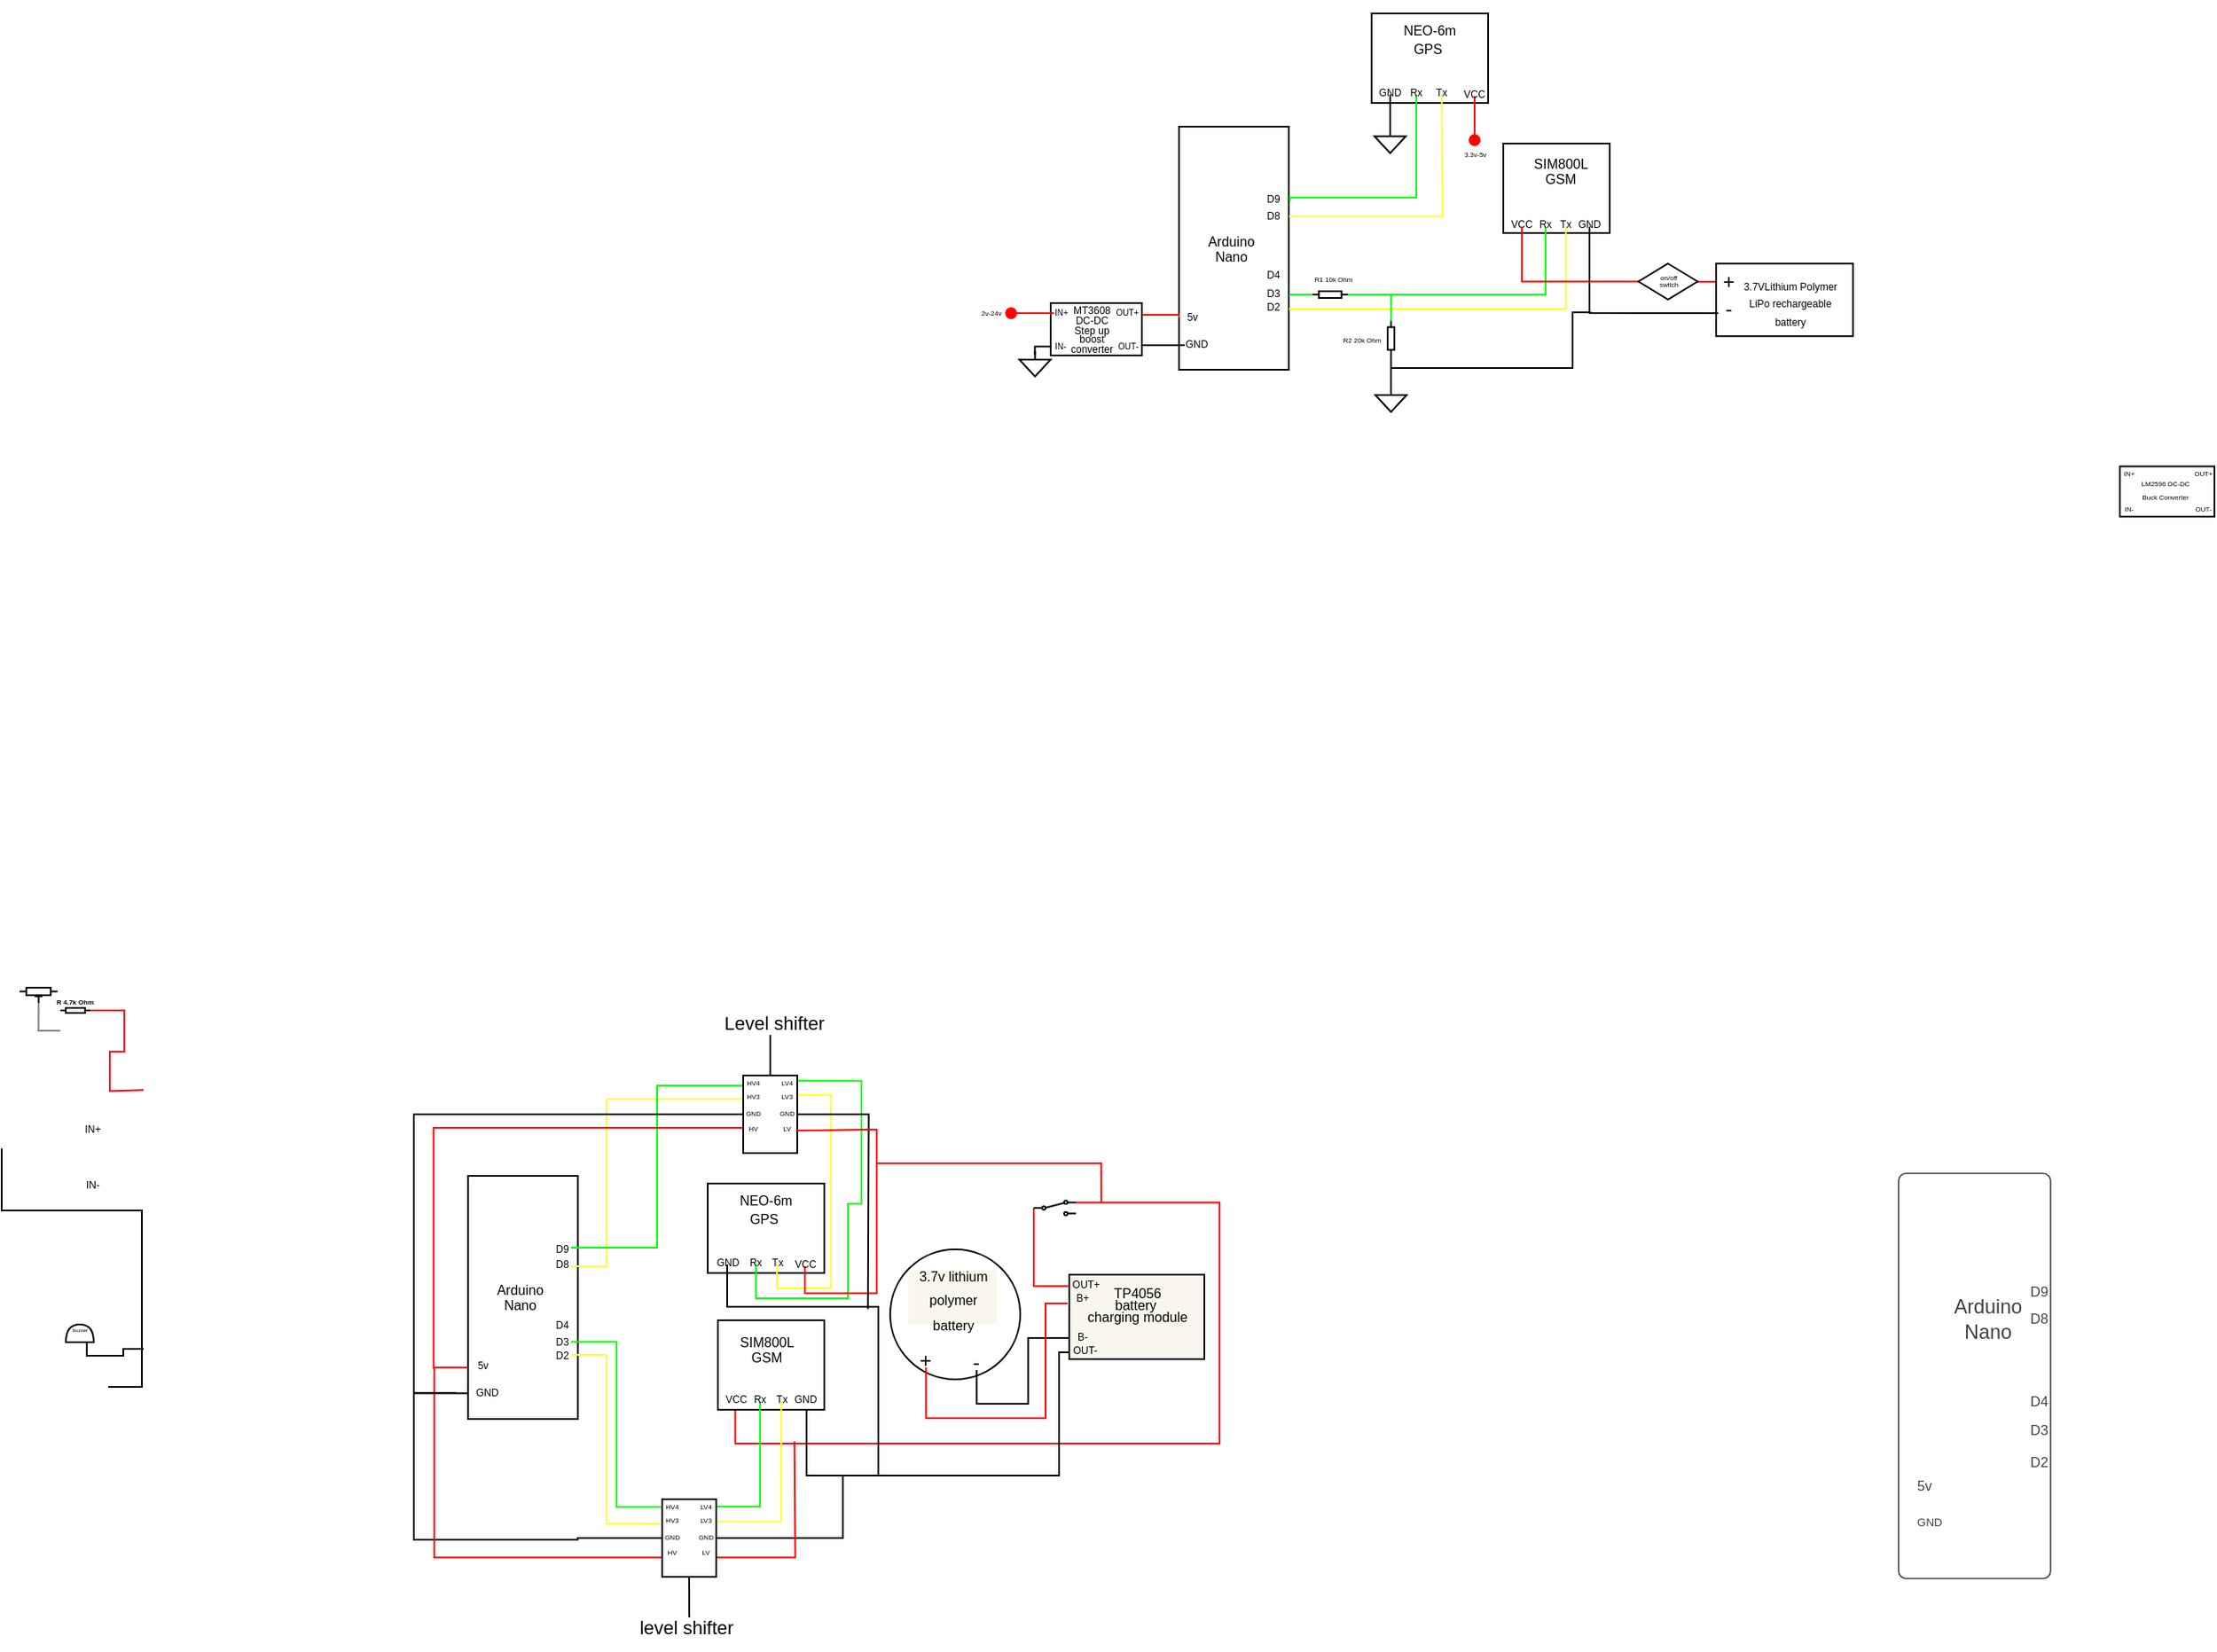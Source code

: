 <mxfile version="21.3.8" type="github" pages="2">
  <diagram name="Page-1" id="w3ou2ximmR7FDdTrQUAE">
    <mxGraphModel dx="707" dy="740" grid="0" gridSize="10" guides="1" tooltips="1" connect="1" arrows="1" fold="1" page="0" pageScale="1" pageWidth="850" pageHeight="1100" background="#ffffff" math="0" shadow="0">
      <root>
        <mxCell id="0" />
        <mxCell id="1" parent="0" />
        <mxCell id="W1JwzDyjh-5Lb7JO-28k-3" value="" style="ellipse;whiteSpace=wrap;html=1;aspect=fixed;fillColor=#ffffff;strokeColor=#000000;" parent="1" vertex="1">
          <mxGeometry x="573" y="355" width="77" height="77" as="geometry" />
        </mxCell>
        <mxCell id="W1JwzDyjh-5Lb7JO-28k-4" value="&lt;font color=&quot;#000000&quot; style=&quot;font-size: 8px;&quot;&gt;3.7v lithium polymer battery&lt;/font&gt;" style="text;html=1;strokeColor=none;fillColor=#f9f7ed;align=center;verticalAlign=middle;whiteSpace=wrap;rounded=0;" parent="1" vertex="1">
          <mxGeometry x="583.75" y="367.5" width="52.5" height="32" as="geometry" />
        </mxCell>
        <mxCell id="W1JwzDyjh-5Lb7JO-28k-10" value="" style="rounded=0;whiteSpace=wrap;html=1;rotation=90;strokeColor=#000000;gradientColor=none;fillColor=#FFFFFF;" parent="1" vertex="1">
          <mxGeometry x="283.63" y="351" width="144" height="65" as="geometry" />
        </mxCell>
        <mxCell id="W1JwzDyjh-5Lb7JO-28k-14" style="edgeStyle=orthogonalEdgeStyle;rounded=0;orthogonalLoop=1;jettySize=auto;html=1;exitX=0.5;exitY=1;exitDx=0;exitDy=0;" parent="1" edge="1">
          <mxGeometry relative="1" as="geometry">
            <mxPoint x="455" y="350" as="sourcePoint" />
            <mxPoint x="455" y="350" as="targetPoint" />
          </mxGeometry>
        </mxCell>
        <mxCell id="W1JwzDyjh-5Lb7JO-28k-15" value="&lt;span style=&quot;background-color: rgb(255, 255, 255);&quot;&gt;&lt;br&gt;&lt;/span&gt;" style="rounded=0;whiteSpace=wrap;html=1;fillColor=#f9f7ed;strokeColor=#000000;" parent="1" vertex="1">
          <mxGeometry x="679" y="370" width="80" height="50" as="geometry" />
        </mxCell>
        <mxCell id="W1JwzDyjh-5Lb7JO-28k-19" value="" style="html=1;overflow=block;blockSpacing=1;whiteSpace=wrap;fontSize=13;spacing=3.8;strokeColor=#3a414a;strokeOpacity=100;rounded=1;absoluteArcSize=1;arcSize=9;strokeWidth=0.8;lucidId=OqS5bqNVhKmD;" parent="1" vertex="1">
          <mxGeometry x="1170" y="310" width="90" height="240" as="geometry" />
        </mxCell>
        <mxCell id="W1JwzDyjh-5Lb7JO-28k-20" value="Arduino&#xa;Nano" style="html=1;overflow=block;blockSpacing=1;whiteSpace=wrap;fontSize=11.7;fontColor=#3a414a;spacing=3.8;strokeOpacity=0;fillOpacity=0;rounded=1;absoluteArcSize=1;arcSize=9;fillColor=#ffffff;strokeWidth=0.8;lucidId=nbZ5cKQdmuqg;" parent="1" vertex="1">
          <mxGeometry x="1193" y="373" width="60" height="46" as="geometry" />
        </mxCell>
        <mxCell id="W1JwzDyjh-5Lb7JO-28k-21" value="GND" style="html=1;overflow=block;blockSpacing=1;whiteSpace=wrap;fontSize=6.7;fontColor=#3a414a;align=left;spacing=3.8;verticalAlign=top;strokeColor=none;fillOpacity=0;fillColor=#ffffff;strokeWidth=0;lucidId=scZ56mlb3IZD;" parent="1" vertex="1">
          <mxGeometry x="1178" y="510" width="22" height="15" as="geometry" />
        </mxCell>
        <mxCell id="W1JwzDyjh-5Lb7JO-28k-22" value="5v" style="html=1;overflow=block;blockSpacing=1;whiteSpace=wrap;fontSize=8.3;fontColor=#3a414a;align=left;spacing=3.8;verticalAlign=top;strokeColor=none;fillOpacity=0;fillColor=#ffffff;strokeWidth=0;lucidId=CcZ5YFzEqV34;" parent="1" vertex="1">
          <mxGeometry x="1178" y="488" width="22" height="17" as="geometry" />
        </mxCell>
        <mxCell id="W1JwzDyjh-5Lb7JO-28k-23" value="D2" style="html=1;overflow=block;blockSpacing=1;whiteSpace=wrap;fontSize=8.3;fontColor=#3a414a;align=left;spacing=3.8;verticalAlign=top;strokeColor=none;fillOpacity=0;fillColor=#ffffff;strokeWidth=0;lucidId=dv25vBCfU8yK;" parent="1" vertex="1">
          <mxGeometry x="1245" y="474" width="22" height="17" as="geometry" />
        </mxCell>
        <mxCell id="W1JwzDyjh-5Lb7JO-28k-24" value="D3" style="html=1;overflow=block;blockSpacing=1;whiteSpace=wrap;fontSize=8.3;fontColor=#3a414a;align=left;spacing=3.8;verticalAlign=top;strokeColor=none;fillOpacity=0;fillColor=#ffffff;strokeWidth=0;lucidId=mv25soP66xno;" parent="1" vertex="1">
          <mxGeometry x="1245" y="455" width="22" height="17" as="geometry" />
        </mxCell>
        <mxCell id="W1JwzDyjh-5Lb7JO-28k-25" value="D4" style="html=1;overflow=block;blockSpacing=1;whiteSpace=wrap;fontSize=8.3;fontColor=#3a414a;align=left;spacing=3.8;verticalAlign=top;strokeColor=none;fillOpacity=0;fillColor=#ffffff;strokeWidth=0;lucidId=tv25OOamlNCk;" parent="1" vertex="1">
          <mxGeometry x="1245" y="438" width="22" height="17" as="geometry" />
        </mxCell>
        <mxCell id="W1JwzDyjh-5Lb7JO-28k-26" value="D8" style="html=1;overflow=block;blockSpacing=1;whiteSpace=wrap;fontSize=8.3;fontColor=#3a414a;align=left;spacing=3.8;verticalAlign=top;strokeColor=none;fillOpacity=0;fillColor=#ffffff;strokeWidth=0;lucidId=Xv25m2dBFKM0;" parent="1" vertex="1">
          <mxGeometry x="1245" y="389" width="22" height="17" as="geometry" />
        </mxCell>
        <mxCell id="W1JwzDyjh-5Lb7JO-28k-27" value="D9" style="html=1;overflow=block;blockSpacing=1;whiteSpace=wrap;fontSize=8.3;fontColor=#3a414a;align=left;spacing=3.8;verticalAlign=top;strokeColor=none;fillOpacity=0;fillColor=#ffffff;strokeWidth=0;lucidId=4v25DSY~jh0V;" parent="1" vertex="1">
          <mxGeometry x="1245" y="373" width="22" height="17" as="geometry" />
        </mxCell>
        <mxCell id="W1JwzDyjh-5Lb7JO-28k-35" value="&lt;p style=&quot;line-height: 40%;&quot;&gt;&lt;font style=&quot;font-size: 8px;&quot;&gt;TP4056&lt;br&gt;battery&amp;nbsp;&lt;br&gt;charging module&lt;/font&gt;&lt;/p&gt;" style="text;html=1;strokeColor=none;fillColor=none;align=center;verticalAlign=middle;whiteSpace=wrap;rounded=0;" parent="1" vertex="1">
          <mxGeometry x="685.5" y="378" width="67" height="19" as="geometry" />
        </mxCell>
        <mxCell id="W1JwzDyjh-5Lb7JO-28k-36" style="edgeStyle=orthogonalEdgeStyle;rounded=0;orthogonalLoop=1;jettySize=auto;html=1;exitX=0.5;exitY=1;exitDx=0;exitDy=0;" parent="1" source="W1JwzDyjh-5Lb7JO-28k-35" target="W1JwzDyjh-5Lb7JO-28k-35" edge="1">
          <mxGeometry relative="1" as="geometry" />
        </mxCell>
        <mxCell id="W1JwzDyjh-5Lb7JO-28k-37" value="&lt;font style=&quot;font-size: 6px;&quot;&gt;B+&lt;/font&gt;" style="text;html=1;strokeColor=none;fillColor=none;align=center;verticalAlign=middle;whiteSpace=wrap;rounded=0;" parent="1" vertex="1">
          <mxGeometry x="679" y="379" width="16" height="5" as="geometry" />
        </mxCell>
        <mxCell id="W1JwzDyjh-5Lb7JO-28k-38" value="&lt;font style=&quot;font-size: 6px;&quot;&gt;B-&lt;/font&gt;" style="text;html=1;strokeColor=none;fillColor=none;align=center;verticalAlign=middle;whiteSpace=wrap;rounded=0;" parent="1" vertex="1">
          <mxGeometry x="681" y="401.75" width="12" height="6" as="geometry" />
        </mxCell>
        <mxCell id="rRu1KaiK5S_scD4Gt0w_-94" style="edgeStyle=orthogonalEdgeStyle;rounded=0;orthogonalLoop=1;jettySize=auto;html=1;entryX=0.163;entryY=0.996;entryDx=0;entryDy=0;entryPerimeter=0;endArrow=none;endFill=0;strokeColor=#FF0000;exitX=1;exitY=0.12;exitDx=0;exitDy=0;" edge="1" parent="1" source="rRu1KaiK5S_scD4Gt0w_-187" target="W1JwzDyjh-5Lb7JO-28k-62">
          <mxGeometry relative="1" as="geometry">
            <mxPoint x="667" y="371" as="sourcePoint" />
            <Array as="points">
              <mxPoint x="768" y="327" />
              <mxPoint x="768" y="470" />
              <mxPoint x="481" y="470" />
            </Array>
          </mxGeometry>
        </mxCell>
        <mxCell id="W1JwzDyjh-5Lb7JO-28k-39" value="&lt;font style=&quot;font-size: 6px;&quot;&gt;OUT+&lt;/font&gt;" style="text;html=1;strokeColor=none;fillColor=none;align=center;verticalAlign=middle;whiteSpace=wrap;rounded=0;" parent="1" vertex="1">
          <mxGeometry x="681" y="368" width="16" height="11" as="geometry" />
        </mxCell>
        <mxCell id="rRu1KaiK5S_scD4Gt0w_-95" style="edgeStyle=orthogonalEdgeStyle;rounded=0;orthogonalLoop=1;jettySize=auto;html=1;exitX=0;exitY=1;exitDx=0;exitDy=0;entryX=0.833;entryY=0.982;entryDx=0;entryDy=0;entryPerimeter=0;endArrow=none;endFill=0;" edge="1" parent="1" source="W1JwzDyjh-5Lb7JO-28k-40" target="W1JwzDyjh-5Lb7JO-28k-62">
          <mxGeometry relative="1" as="geometry">
            <Array as="points">
              <mxPoint x="673" y="416" />
              <mxPoint x="673" y="489" />
              <mxPoint x="524" y="489" />
            </Array>
          </mxGeometry>
        </mxCell>
        <mxCell id="W1JwzDyjh-5Lb7JO-28k-40" value="&lt;font style=&quot;font-size: 6px;&quot;&gt;OUT-&lt;/font&gt;" style="text;html=1;strokeColor=none;fillColor=none;align=center;verticalAlign=middle;whiteSpace=wrap;rounded=0;" parent="1" vertex="1">
          <mxGeometry x="679" y="410" width="19" height="6" as="geometry" />
        </mxCell>
        <mxCell id="W1JwzDyjh-5Lb7JO-28k-43" value="&lt;font style=&quot;font-size: 6px;&quot;&gt;IN+&lt;/font&gt;" style="text;html=1;strokeColor=none;fillColor=none;align=center;verticalAlign=middle;whiteSpace=wrap;rounded=0;" parent="1" vertex="1">
          <mxGeometry x="71" y="267" width="60" height="30" as="geometry" />
        </mxCell>
        <mxCell id="W1JwzDyjh-5Lb7JO-28k-44" value="&lt;font style=&quot;font-size: 6px;&quot;&gt;IN-&lt;/font&gt;" style="text;html=1;strokeColor=none;fillColor=none;align=center;verticalAlign=middle;whiteSpace=wrap;rounded=0;" parent="1" vertex="1">
          <mxGeometry x="71" y="300" width="60" height="30" as="geometry" />
        </mxCell>
        <mxCell id="rRu1KaiK5S_scD4Gt0w_-93" style="edgeStyle=orthogonalEdgeStyle;rounded=0;orthogonalLoop=1;jettySize=auto;html=1;exitX=0.5;exitY=1;exitDx=0;exitDy=0;entryX=0;entryY=0.75;entryDx=0;entryDy=0;endArrow=none;endFill=0;" edge="1" parent="1" source="W1JwzDyjh-5Lb7JO-28k-46" target="W1JwzDyjh-5Lb7JO-28k-15">
          <mxGeometry relative="1" as="geometry" />
        </mxCell>
        <mxCell id="W1JwzDyjh-5Lb7JO-28k-46" value="-" style="text;html=1;strokeColor=none;fillColor=none;align=center;verticalAlign=middle;whiteSpace=wrap;rounded=0;" parent="1" vertex="1">
          <mxGeometry x="618" y="417.5" width="12.37" height="9" as="geometry" />
        </mxCell>
        <mxCell id="rRu1KaiK5S_scD4Gt0w_-92" style="edgeStyle=orthogonalEdgeStyle;rounded=0;orthogonalLoop=1;jettySize=auto;html=1;exitX=0.5;exitY=1;exitDx=0;exitDy=0;endArrow=none;endFill=0;strokeColor=#FF0000;" edge="1" parent="1" source="W1JwzDyjh-5Lb7JO-28k-49">
          <mxGeometry relative="1" as="geometry">
            <mxPoint x="678" y="387" as="targetPoint" />
            <Array as="points">
              <mxPoint x="594" y="455" />
              <mxPoint x="665" y="455" />
              <mxPoint x="665" y="387" />
            </Array>
          </mxGeometry>
        </mxCell>
        <mxCell id="W1JwzDyjh-5Lb7JO-28k-49" value="+" style="text;html=1;strokeColor=none;fillColor=none;align=center;verticalAlign=middle;whiteSpace=wrap;rounded=0;" parent="1" vertex="1">
          <mxGeometry x="588" y="416" width="12.37" height="9" as="geometry" />
        </mxCell>
        <mxCell id="oKN5VsouLlYCjmqSgxn1-16" style="edgeStyle=orthogonalEdgeStyle;rounded=0;orthogonalLoop=1;jettySize=auto;html=1;exitX=0;exitY=0.5;exitDx=0;exitDy=0;entryX=1;entryY=0.5;entryDx=0;entryDy=0;entryPerimeter=0;strokeColor=#FF0000;endArrow=none;endFill=0;" parent="1" target="oKN5VsouLlYCjmqSgxn1-9" edge="1">
          <mxGeometry relative="1" as="geometry">
            <mxPoint x="131.0" y="260.66" as="sourcePoint" />
          </mxGeometry>
        </mxCell>
        <mxCell id="W1JwzDyjh-5Lb7JO-28k-62" value="" style="rounded=0;whiteSpace=wrap;html=1;" parent="1" vertex="1">
          <mxGeometry x="471" y="397" width="63" height="53" as="geometry" />
        </mxCell>
        <mxCell id="W1JwzDyjh-5Lb7JO-28k-63" value="&lt;p style=&quot;line-height: 60%;&quot;&gt;&lt;font style=&quot;font-size: 8px;&quot;&gt;SIM800L GSM&lt;/font&gt;&lt;/p&gt;" style="text;html=1;strokeColor=none;fillColor=none;align=center;verticalAlign=middle;whiteSpace=wrap;rounded=0;" parent="1" vertex="1">
          <mxGeometry x="483.5" y="406" width="32" height="16" as="geometry" />
        </mxCell>
        <mxCell id="W1JwzDyjh-5Lb7JO-28k-65" value="&lt;font style=&quot;font-size: 6px;&quot;&gt;VCC&lt;/font&gt;" style="text;html=1;strokeColor=none;fillColor=none;align=center;verticalAlign=middle;whiteSpace=wrap;rounded=0;" parent="1" vertex="1">
          <mxGeometry x="475" y="438" width="14" height="7" as="geometry" />
        </mxCell>
        <mxCell id="rRu1KaiK5S_scD4Gt0w_-88" style="edgeStyle=orthogonalEdgeStyle;rounded=0;orthogonalLoop=1;jettySize=auto;html=1;exitX=0.5;exitY=1;exitDx=0;exitDy=0;entryX=1.004;entryY=0.095;entryDx=0;entryDy=0;entryPerimeter=0;strokeColor=#00FF00;endArrow=none;endFill=0;" edge="1" parent="1" source="W1JwzDyjh-5Lb7JO-28k-66" target="rRu1KaiK5S_scD4Gt0w_-11">
          <mxGeometry relative="1" as="geometry" />
        </mxCell>
        <mxCell id="W1JwzDyjh-5Lb7JO-28k-66" value="&lt;font style=&quot;font-size: 6px;&quot;&gt;Rx&lt;/font&gt;" style="text;html=1;strokeColor=none;fillColor=none;align=center;verticalAlign=middle;whiteSpace=wrap;rounded=0;" parent="1" vertex="1">
          <mxGeometry x="489" y="438" width="14" height="7" as="geometry" />
        </mxCell>
        <mxCell id="rRu1KaiK5S_scD4Gt0w_-89" style="edgeStyle=orthogonalEdgeStyle;rounded=0;orthogonalLoop=1;jettySize=auto;html=1;exitX=0.5;exitY=1;exitDx=0;exitDy=0;entryX=0.996;entryY=0.286;entryDx=0;entryDy=0;entryPerimeter=0;strokeColor=#FFFF33;endArrow=none;endFill=0;" edge="1" parent="1" source="W1JwzDyjh-5Lb7JO-28k-67" target="rRu1KaiK5S_scD4Gt0w_-11">
          <mxGeometry relative="1" as="geometry" />
        </mxCell>
        <mxCell id="W1JwzDyjh-5Lb7JO-28k-67" value="&lt;font style=&quot;font-size: 6px;&quot;&gt;Tx&lt;/font&gt;" style="text;html=1;strokeColor=none;fillColor=none;align=center;verticalAlign=middle;whiteSpace=wrap;rounded=0;" parent="1" vertex="1">
          <mxGeometry x="501.5" y="438" width="14" height="7" as="geometry" />
        </mxCell>
        <mxCell id="W1JwzDyjh-5Lb7JO-28k-68" value="&lt;font style=&quot;font-size: 6px;&quot;&gt;GND&lt;/font&gt;" style="text;html=1;strokeColor=none;fillColor=none;align=center;verticalAlign=middle;whiteSpace=wrap;rounded=0;" parent="1" vertex="1">
          <mxGeometry x="515.5" y="438" width="14" height="7" as="geometry" />
        </mxCell>
        <mxCell id="W1JwzDyjh-5Lb7JO-28k-80" value="&lt;p style=&quot;line-height: 60%;&quot;&gt;&lt;font style=&quot;font-size: 8px;&quot;&gt;Arduino Nano&lt;/font&gt;&lt;/p&gt;" style="text;html=1;strokeColor=none;fillColor=none;align=center;verticalAlign=middle;whiteSpace=wrap;rounded=0;" parent="1" vertex="1">
          <mxGeometry x="341" y="372.25" width="25.5" height="22" as="geometry" />
        </mxCell>
        <mxCell id="W1JwzDyjh-5Lb7JO-28k-81" value="&lt;font style=&quot;font-size: 6px;&quot;&gt;5v&lt;/font&gt;" style="text;html=1;strokeColor=none;fillColor=none;align=center;verticalAlign=middle;whiteSpace=wrap;rounded=0;" parent="1" vertex="1">
          <mxGeometry x="326.5" y="419" width="10" height="6" as="geometry" />
        </mxCell>
        <mxCell id="W1JwzDyjh-5Lb7JO-28k-82" value="&lt;font style=&quot;font-size: 6px;&quot;&gt;GND&lt;/font&gt;" style="text;html=1;strokeColor=none;fillColor=none;align=center;verticalAlign=middle;whiteSpace=wrap;rounded=0;" parent="1" vertex="1">
          <mxGeometry x="326.5" y="435" width="14.5" height="6" as="geometry" />
        </mxCell>
        <mxCell id="rRu1KaiK5S_scD4Gt0w_-91" style="edgeStyle=orthogonalEdgeStyle;rounded=0;orthogonalLoop=1;jettySize=auto;html=1;exitX=1;exitY=0.75;exitDx=0;exitDy=0;entryX=-0.046;entryY=0.314;entryDx=0;entryDy=0;entryPerimeter=0;endArrow=none;endFill=0;strokeColor=#FFFF33;" edge="1" parent="1" source="W1JwzDyjh-5Lb7JO-28k-85" target="rRu1KaiK5S_scD4Gt0w_-11">
          <mxGeometry relative="1" as="geometry">
            <Array as="points">
              <mxPoint x="405" y="418" />
              <mxPoint x="405" y="517" />
            </Array>
          </mxGeometry>
        </mxCell>
        <mxCell id="W1JwzDyjh-5Lb7JO-28k-85" value="&lt;font style=&quot;font-size: 6px;&quot;&gt;D2&lt;/font&gt;" style="text;html=1;strokeColor=none;fillColor=none;align=center;verticalAlign=middle;whiteSpace=wrap;rounded=0;" parent="1" vertex="1">
          <mxGeometry x="374" y="413" width="10" height="6" as="geometry" />
        </mxCell>
        <mxCell id="rRu1KaiK5S_scD4Gt0w_-90" style="edgeStyle=orthogonalEdgeStyle;rounded=0;orthogonalLoop=1;jettySize=auto;html=1;exitX=1;exitY=0.75;exitDx=0;exitDy=0;entryX=-0.021;entryY=0.101;entryDx=0;entryDy=0;entryPerimeter=0;endArrow=none;endFill=0;strokeColor=#00FF00;" edge="1" parent="1" source="W1JwzDyjh-5Lb7JO-28k-86" target="rRu1KaiK5S_scD4Gt0w_-11">
          <mxGeometry relative="1" as="geometry" />
        </mxCell>
        <mxCell id="W1JwzDyjh-5Lb7JO-28k-86" value="&lt;font style=&quot;font-size: 6px;&quot;&gt;D3&lt;/font&gt;" style="text;html=1;strokeColor=none;fillColor=none;align=center;verticalAlign=middle;whiteSpace=wrap;rounded=0;" parent="1" vertex="1">
          <mxGeometry x="374" y="405.25" width="10" height="6" as="geometry" />
        </mxCell>
        <mxCell id="W1JwzDyjh-5Lb7JO-28k-87" value="&lt;font style=&quot;font-size: 6px;&quot;&gt;D4&lt;/font&gt;" style="text;html=1;strokeColor=none;fillColor=none;align=center;verticalAlign=middle;whiteSpace=wrap;rounded=0;" parent="1" vertex="1">
          <mxGeometry x="374" y="394.5" width="10" height="6" as="geometry" />
        </mxCell>
        <mxCell id="rRu1KaiK5S_scD4Gt0w_-135" style="edgeStyle=orthogonalEdgeStyle;rounded=0;orthogonalLoop=1;jettySize=auto;html=1;exitX=1;exitY=1;exitDx=0;exitDy=0;entryX=-0.003;entryY=0.296;entryDx=0;entryDy=0;endArrow=none;endFill=0;entryPerimeter=0;strokeColor=#FFFF33;" edge="1" parent="1" source="W1JwzDyjh-5Lb7JO-28k-88" target="rRu1KaiK5S_scD4Gt0w_-123">
          <mxGeometry relative="1" as="geometry">
            <mxPoint x="418" y="362" as="targetPoint" />
            <Array as="points">
              <mxPoint x="405" y="365" />
              <mxPoint x="405" y="266" />
              <mxPoint x="486" y="266" />
            </Array>
          </mxGeometry>
        </mxCell>
        <mxCell id="W1JwzDyjh-5Lb7JO-28k-88" value="&lt;font style=&quot;font-size: 6px;&quot;&gt;D8&lt;/font&gt;" style="text;html=1;strokeColor=none;fillColor=none;align=center;verticalAlign=middle;whiteSpace=wrap;rounded=0;" parent="1" vertex="1">
          <mxGeometry x="374" y="359" width="10" height="6" as="geometry" />
        </mxCell>
        <mxCell id="rRu1KaiK5S_scD4Gt0w_-134" style="edgeStyle=orthogonalEdgeStyle;rounded=0;orthogonalLoop=1;jettySize=auto;html=1;exitX=1;exitY=0.75;exitDx=0;exitDy=0;entryX=0.004;entryY=0.119;entryDx=0;entryDy=0;entryPerimeter=0;endArrow=none;endFill=0;strokeColor=#00FF00;" edge="1" parent="1" source="W1JwzDyjh-5Lb7JO-28k-89" target="rRu1KaiK5S_scD4Gt0w_-123">
          <mxGeometry relative="1" as="geometry">
            <Array as="points">
              <mxPoint x="435" y="354" />
              <mxPoint x="435" y="258" />
              <mxPoint x="486" y="258" />
            </Array>
          </mxGeometry>
        </mxCell>
        <mxCell id="W1JwzDyjh-5Lb7JO-28k-89" value="&lt;font style=&quot;font-size: 6px;&quot;&gt;D9&lt;/font&gt;" style="text;html=1;strokeColor=none;fillColor=none;align=center;verticalAlign=middle;whiteSpace=wrap;rounded=0;" parent="1" vertex="1">
          <mxGeometry x="374" y="349.5" width="10" height="6" as="geometry" />
        </mxCell>
        <mxCell id="W1JwzDyjh-5Lb7JO-28k-104" value="" style="rounded=0;whiteSpace=wrap;html=1;" parent="1" vertex="1">
          <mxGeometry x="465" y="316" width="69" height="53" as="geometry" />
        </mxCell>
        <mxCell id="W1JwzDyjh-5Lb7JO-28k-105" value="&lt;p style=&quot;line-height: 70%;&quot;&gt;&lt;font style=&quot;font-size: 8px;&quot;&gt;NEO-6m GPS&amp;nbsp;&lt;/font&gt;&lt;/p&gt;" style="text;html=1;strokeColor=none;fillColor=none;align=center;verticalAlign=middle;whiteSpace=wrap;rounded=0;" parent="1" vertex="1">
          <mxGeometry x="480" y="322" width="39" height="17" as="geometry" />
        </mxCell>
        <mxCell id="rRu1KaiK5S_scD4Gt0w_-132" style="edgeStyle=orthogonalEdgeStyle;rounded=0;orthogonalLoop=1;jettySize=auto;html=1;exitX=0.5;exitY=1;exitDx=0;exitDy=0;entryX=0.964;entryY=0.069;entryDx=0;entryDy=0;entryPerimeter=0;endArrow=none;endFill=0;strokeColor=#00FF00;" edge="1" parent="1" source="W1JwzDyjh-5Lb7JO-28k-109" target="rRu1KaiK5S_scD4Gt0w_-123">
          <mxGeometry relative="1" as="geometry">
            <mxPoint x="521" y="261" as="targetPoint" />
            <Array as="points">
              <mxPoint x="494" y="384" />
              <mxPoint x="548" y="384" />
              <mxPoint x="548" y="328" />
              <mxPoint x="556" y="328" />
              <mxPoint x="556" y="255" />
            </Array>
          </mxGeometry>
        </mxCell>
        <mxCell id="W1JwzDyjh-5Lb7JO-28k-109" value="&lt;font style=&quot;font-size: 6px;&quot;&gt;Rx&lt;/font&gt;" style="text;html=1;strokeColor=none;fillColor=none;align=center;verticalAlign=middle;whiteSpace=wrap;rounded=0;" parent="1" vertex="1">
          <mxGeometry x="489" y="358" width="9" height="6" as="geometry" />
        </mxCell>
        <mxCell id="rRu1KaiK5S_scD4Gt0w_-133" style="edgeStyle=orthogonalEdgeStyle;rounded=0;orthogonalLoop=1;jettySize=auto;html=1;exitX=0.5;exitY=1;exitDx=0;exitDy=0;entryX=1;entryY=0.25;entryDx=0;entryDy=0;endArrow=none;endFill=0;strokeColor=#FFFF33;" edge="1" parent="1" source="W1JwzDyjh-5Lb7JO-28k-111" target="rRu1KaiK5S_scD4Gt0w_-123">
          <mxGeometry relative="1" as="geometry">
            <Array as="points">
              <mxPoint x="506" y="378" />
              <mxPoint x="538" y="378" />
              <mxPoint x="538" y="264" />
            </Array>
          </mxGeometry>
        </mxCell>
        <mxCell id="W1JwzDyjh-5Lb7JO-28k-111" value="&lt;font style=&quot;font-size: 6px;&quot;&gt;Tx&lt;/font&gt;" style="text;html=1;strokeColor=none;fillColor=none;align=center;verticalAlign=middle;whiteSpace=wrap;rounded=0;" parent="1" vertex="1">
          <mxGeometry x="501.5" y="358" width="9" height="6" as="geometry" />
        </mxCell>
        <mxCell id="rRu1KaiK5S_scD4Gt0w_-199" style="edgeStyle=orthogonalEdgeStyle;rounded=0;orthogonalLoop=1;jettySize=auto;html=1;exitX=0.5;exitY=1;exitDx=0;exitDy=0;endArrow=none;endFill=0;" edge="1" parent="1" source="W1JwzDyjh-5Lb7JO-28k-114">
          <mxGeometry relative="1" as="geometry">
            <mxPoint x="560" y="489" as="targetPoint" />
            <Array as="points">
              <mxPoint x="477" y="389" />
              <mxPoint x="566" y="389" />
              <mxPoint x="566" y="489" />
            </Array>
          </mxGeometry>
        </mxCell>
        <mxCell id="W1JwzDyjh-5Lb7JO-28k-114" value="&lt;font style=&quot;font-size: 6px;&quot;&gt;GND&lt;/font&gt;" style="text;html=1;strokeColor=none;fillColor=none;align=center;verticalAlign=middle;whiteSpace=wrap;rounded=0;" parent="1" vertex="1">
          <mxGeometry x="469.5" y="357" width="14" height="7" as="geometry" />
        </mxCell>
        <mxCell id="rRu1KaiK5S_scD4Gt0w_-201" style="edgeStyle=orthogonalEdgeStyle;rounded=0;orthogonalLoop=1;jettySize=auto;html=1;exitX=0.5;exitY=1;exitDx=0;exitDy=0;endArrow=none;endFill=0;strokeColor=#FF0000;" edge="1" parent="1" source="W1JwzDyjh-5Lb7JO-28k-115">
          <mxGeometry relative="1" as="geometry">
            <mxPoint x="697.938" y="326.864" as="targetPoint" />
            <Array as="points">
              <mxPoint x="523" y="381" />
              <mxPoint x="565" y="381" />
              <mxPoint x="565" y="304" />
              <mxPoint x="698" y="304" />
            </Array>
          </mxGeometry>
        </mxCell>
        <mxCell id="W1JwzDyjh-5Lb7JO-28k-115" value="&lt;font style=&quot;font-size: 6px;&quot;&gt;VCC&lt;/font&gt;" style="text;html=1;strokeColor=none;fillColor=none;align=center;verticalAlign=middle;whiteSpace=wrap;rounded=0;" parent="1" vertex="1">
          <mxGeometry x="515.5" y="358" width="14" height="7" as="geometry" />
        </mxCell>
        <mxCell id="W1JwzDyjh-5Lb7JO-28k-126" value="" style="shape=or;whiteSpace=wrap;html=1;rotation=-90;" parent="1" vertex="1">
          <mxGeometry x="88" y="396.5" width="10.5" height="16.5" as="geometry" />
        </mxCell>
        <mxCell id="RSaB5xHmMBpHj-FJSOeQ-9" style="edgeStyle=orthogonalEdgeStyle;rounded=0;orthogonalLoop=1;jettySize=auto;html=1;exitX=0;exitY=0.75;exitDx=0;exitDy=0;exitPerimeter=0;endArrow=none;endFill=0;" parent="1" source="W1JwzDyjh-5Lb7JO-28k-126" edge="1">
          <mxGeometry relative="1" as="geometry">
            <mxPoint x="129.993" y="414.088" as="targetPoint" />
            <Array as="points">
              <mxPoint x="97" y="418" />
              <mxPoint x="119" y="418" />
              <mxPoint x="119" y="414" />
              <mxPoint x="131" y="414" />
            </Array>
          </mxGeometry>
        </mxCell>
        <mxCell id="W1JwzDyjh-5Lb7JO-28k-166" value="&lt;font style=&quot;font-size: 3px;&quot;&gt;buzzer&lt;/font&gt;" style="text;html=1;strokeColor=none;fillColor=none;align=center;verticalAlign=middle;whiteSpace=wrap;rounded=0;" parent="1" vertex="1">
          <mxGeometry x="81.75" y="394.25" width="23" height="11" as="geometry" />
        </mxCell>
        <mxCell id="oKN5VsouLlYCjmqSgxn1-15" style="edgeStyle=orthogonalEdgeStyle;rounded=0;orthogonalLoop=1;jettySize=auto;html=1;exitX=0.5;exitY=1;exitDx=0;exitDy=0;exitPerimeter=0;endArrow=none;endFill=0;strokeColor=#808080;" parent="1" source="oKN5VsouLlYCjmqSgxn1-4" edge="1">
          <mxGeometry relative="1" as="geometry">
            <mxPoint x="81.707" y="225.529" as="targetPoint" />
            <Array as="points">
              <mxPoint x="69" y="226" />
            </Array>
          </mxGeometry>
        </mxCell>
        <mxCell id="oKN5VsouLlYCjmqSgxn1-4" value="" style="pointerEvents=1;verticalLabelPosition=bottom;shadow=0;dashed=0;align=center;html=1;verticalAlign=top;shape=mxgraph.electrical.resistors.trimmer_pot_1;" parent="1" vertex="1">
          <mxGeometry x="57.59" y="200" width="22.5" height="9" as="geometry" />
        </mxCell>
        <mxCell id="RSaB5xHmMBpHj-FJSOeQ-5" style="edgeStyle=orthogonalEdgeStyle;rounded=0;orthogonalLoop=1;jettySize=auto;html=1;exitX=1;exitY=0.5;exitDx=0;exitDy=0;exitPerimeter=0;endArrow=none;endFill=0;" parent="1" edge="1">
          <mxGeometry relative="1" as="geometry">
            <mxPoint x="47" y="295.2" as="targetPoint" />
            <mxPoint x="110.09" y="436.5" as="sourcePoint" />
            <Array as="points">
              <mxPoint x="130" y="437" />
              <mxPoint x="130" y="332" />
              <mxPoint x="47" y="332" />
            </Array>
          </mxGeometry>
        </mxCell>
        <mxCell id="oKN5VsouLlYCjmqSgxn1-9" value="" style="pointerEvents=1;verticalLabelPosition=bottom;shadow=0;dashed=0;align=center;html=1;verticalAlign=top;shape=mxgraph.electrical.resistors.resistor_1;" parent="1" vertex="1">
          <mxGeometry x="81.75" y="212" width="17.81" height="3" as="geometry" />
        </mxCell>
        <mxCell id="RSaB5xHmMBpHj-FJSOeQ-11" value="&lt;font style=&quot;font-size: 4px;&quot;&gt;R 4.7k Ohm&lt;/font&gt;" style="text;strokeColor=none;fillColor=none;html=1;fontSize=24;fontStyle=1;verticalAlign=middle;align=center;" parent="1" vertex="1">
          <mxGeometry x="81.22" y="198" width="18.34" height="8" as="geometry" />
        </mxCell>
        <mxCell id="rRu1KaiK5S_scD4Gt0w_-188" style="edgeStyle=orthogonalEdgeStyle;rounded=0;orthogonalLoop=1;jettySize=auto;html=1;exitX=1;exitY=0.5;exitDx=0;exitDy=0;endArrow=none;endFill=0;" edge="1" parent="1" source="rRu1KaiK5S_scD4Gt0w_-11">
          <mxGeometry relative="1" as="geometry">
            <mxPoint x="558" y="489" as="targetPoint" />
            <Array as="points">
              <mxPoint x="545" y="526" />
              <mxPoint x="545" y="489" />
            </Array>
          </mxGeometry>
        </mxCell>
        <mxCell id="rRu1KaiK5S_scD4Gt0w_-189" style="edgeStyle=orthogonalEdgeStyle;rounded=0;orthogonalLoop=1;jettySize=auto;html=1;exitX=0;exitY=0.5;exitDx=0;exitDy=0;endArrow=none;endFill=0;entryX=0.894;entryY=1.002;entryDx=0;entryDy=0;entryPerimeter=0;" edge="1" parent="1" source="rRu1KaiK5S_scD4Gt0w_-11" target="W1JwzDyjh-5Lb7JO-28k-10">
          <mxGeometry relative="1" as="geometry">
            <mxPoint x="314.753" y="440.17" as="targetPoint" />
            <Array as="points">
              <mxPoint x="388" y="526" />
              <mxPoint x="291" y="527" />
              <mxPoint x="291" y="440" />
            </Array>
          </mxGeometry>
        </mxCell>
        <mxCell id="rRu1KaiK5S_scD4Gt0w_-204" style="edgeStyle=orthogonalEdgeStyle;rounded=0;orthogonalLoop=1;jettySize=auto;html=1;exitX=1;exitY=0.75;exitDx=0;exitDy=0;endArrow=none;endFill=0;strokeColor=#FF0000;" edge="1" parent="1" source="rRu1KaiK5S_scD4Gt0w_-11">
          <mxGeometry relative="1" as="geometry">
            <mxPoint x="516.298" y="468.769" as="targetPoint" />
          </mxGeometry>
        </mxCell>
        <mxCell id="rRu1KaiK5S_scD4Gt0w_-205" style="edgeStyle=orthogonalEdgeStyle;rounded=0;orthogonalLoop=1;jettySize=auto;html=1;exitX=0;exitY=0.75;exitDx=0;exitDy=0;entryX=0.788;entryY=1.002;entryDx=0;entryDy=0;entryPerimeter=0;strokeColor=#FF0000;endArrow=none;endFill=0;" edge="1" parent="1" source="rRu1KaiK5S_scD4Gt0w_-11" target="W1JwzDyjh-5Lb7JO-28k-10">
          <mxGeometry relative="1" as="geometry">
            <mxPoint x="230.742" y="447.155" as="targetPoint" />
          </mxGeometry>
        </mxCell>
        <mxCell id="rRu1KaiK5S_scD4Gt0w_-210" style="edgeStyle=orthogonalEdgeStyle;rounded=0;orthogonalLoop=1;jettySize=auto;html=1;exitX=0.5;exitY=1;exitDx=0;exitDy=0;" edge="1" parent="1" source="rRu1KaiK5S_scD4Gt0w_-11">
          <mxGeometry relative="1" as="geometry">
            <mxPoint x="454.083" y="583.931" as="targetPoint" />
          </mxGeometry>
        </mxCell>
        <mxCell id="rRu1KaiK5S_scD4Gt0w_-211" value="level shifter" style="edgeLabel;html=1;align=center;verticalAlign=middle;resizable=0;points=[];" vertex="1" connectable="0" parent="rRu1KaiK5S_scD4Gt0w_-210">
          <mxGeometry x="0.721" y="-2" relative="1" as="geometry">
            <mxPoint as="offset" />
          </mxGeometry>
        </mxCell>
        <mxCell id="rRu1KaiK5S_scD4Gt0w_-11" value="" style="rounded=0;whiteSpace=wrap;html=1;" vertex="1" parent="1">
          <mxGeometry x="438" y="503" width="32" height="46" as="geometry" />
        </mxCell>
        <mxCell id="rRu1KaiK5S_scD4Gt0w_-12" value="&lt;font style=&quot;font-size: 4px;&quot;&gt;GND&lt;/font&gt;" style="text;html=1;strokeColor=none;fillColor=none;align=center;verticalAlign=middle;whiteSpace=wrap;rounded=0;" vertex="1" parent="1">
          <mxGeometry x="464" y="523" as="geometry" />
        </mxCell>
        <mxCell id="rRu1KaiK5S_scD4Gt0w_-13" value="&lt;font style=&quot;font-size: 4px;&quot;&gt;LV3&lt;/font&gt;" style="text;html=1;strokeColor=none;fillColor=none;align=center;verticalAlign=middle;whiteSpace=wrap;rounded=0;" vertex="1" parent="1">
          <mxGeometry x="464" y="513" as="geometry" />
        </mxCell>
        <mxCell id="rRu1KaiK5S_scD4Gt0w_-14" value="&lt;font style=&quot;font-size: 4px;&quot;&gt;LV4&lt;/font&gt;" style="text;html=1;strokeColor=none;fillColor=none;align=center;verticalAlign=middle;whiteSpace=wrap;rounded=0;" vertex="1" parent="1">
          <mxGeometry x="464" y="505" as="geometry" />
        </mxCell>
        <mxCell id="rRu1KaiK5S_scD4Gt0w_-15" value="&lt;font style=&quot;font-size: 4px;&quot;&gt;LV&lt;/font&gt;" style="text;html=1;strokeColor=none;fillColor=none;align=center;verticalAlign=middle;whiteSpace=wrap;rounded=0;" vertex="1" parent="1">
          <mxGeometry x="464" y="532" as="geometry" />
        </mxCell>
        <mxCell id="rRu1KaiK5S_scD4Gt0w_-83" value="&lt;font style=&quot;font-size: 4px;&quot;&gt;HV4&lt;/font&gt;" style="text;html=1;strokeColor=none;fillColor=none;align=center;verticalAlign=middle;whiteSpace=wrap;rounded=0;" vertex="1" parent="1">
          <mxGeometry x="444" y="505" as="geometry" />
        </mxCell>
        <mxCell id="rRu1KaiK5S_scD4Gt0w_-84" value="&lt;font style=&quot;font-size: 4px;&quot;&gt;HV3&lt;/font&gt;" style="text;html=1;strokeColor=none;fillColor=none;align=center;verticalAlign=middle;whiteSpace=wrap;rounded=0;" vertex="1" parent="1">
          <mxGeometry x="444" y="513" as="geometry" />
        </mxCell>
        <mxCell id="rRu1KaiK5S_scD4Gt0w_-85" value="&lt;font style=&quot;font-size: 4px;&quot;&gt;GND&lt;/font&gt;" style="text;html=1;strokeColor=none;fillColor=none;align=center;verticalAlign=middle;whiteSpace=wrap;rounded=0;" vertex="1" parent="1">
          <mxGeometry x="444" y="523" as="geometry" />
        </mxCell>
        <mxCell id="rRu1KaiK5S_scD4Gt0w_-86" value="&lt;font style=&quot;font-size: 4px;&quot;&gt;HV&lt;/font&gt;" style="text;html=1;strokeColor=none;fillColor=none;align=center;verticalAlign=middle;whiteSpace=wrap;rounded=0;" vertex="1" parent="1">
          <mxGeometry x="444" y="532" as="geometry" />
        </mxCell>
        <mxCell id="rRu1KaiK5S_scD4Gt0w_-200" style="edgeStyle=orthogonalEdgeStyle;rounded=0;orthogonalLoop=1;jettySize=auto;html=1;exitX=1;exitY=0.5;exitDx=0;exitDy=0;endArrow=none;endFill=0;" edge="1" parent="1" source="rRu1KaiK5S_scD4Gt0w_-123">
          <mxGeometry relative="1" as="geometry">
            <mxPoint x="559.843" y="390.356" as="targetPoint" />
          </mxGeometry>
        </mxCell>
        <mxCell id="rRu1KaiK5S_scD4Gt0w_-208" style="edgeStyle=orthogonalEdgeStyle;rounded=0;orthogonalLoop=1;jettySize=auto;html=1;exitX=0;exitY=0.5;exitDx=0;exitDy=0;endArrow=none;endFill=0;" edge="1" parent="1" source="rRu1KaiK5S_scD4Gt0w_-123">
          <mxGeometry relative="1" as="geometry">
            <mxPoint x="316" y="440" as="targetPoint" />
            <Array as="points">
              <mxPoint x="291" y="275" />
              <mxPoint x="291" y="440" />
            </Array>
          </mxGeometry>
        </mxCell>
        <mxCell id="rRu1KaiK5S_scD4Gt0w_-212" style="edgeStyle=orthogonalEdgeStyle;rounded=0;orthogonalLoop=1;jettySize=auto;html=1;exitX=0.5;exitY=0;exitDx=0;exitDy=0;" edge="1" parent="1" source="rRu1KaiK5S_scD4Gt0w_-123">
          <mxGeometry relative="1" as="geometry">
            <mxPoint x="502" y="215.382" as="targetPoint" />
          </mxGeometry>
        </mxCell>
        <mxCell id="rRu1KaiK5S_scD4Gt0w_-214" value="Level shifter" style="edgeLabel;html=1;align=center;verticalAlign=middle;resizable=0;points=[];" vertex="1" connectable="0" parent="rRu1KaiK5S_scD4Gt0w_-212">
          <mxGeometry x="0.685" y="-2" relative="1" as="geometry">
            <mxPoint as="offset" />
          </mxGeometry>
        </mxCell>
        <mxCell id="rRu1KaiK5S_scD4Gt0w_-123" value="" style="rounded=0;whiteSpace=wrap;html=1;" vertex="1" parent="1">
          <mxGeometry x="486" y="252" width="32" height="46" as="geometry" />
        </mxCell>
        <mxCell id="rRu1KaiK5S_scD4Gt0w_-124" value="&lt;font style=&quot;font-size: 4px;&quot;&gt;GND&lt;/font&gt;" style="text;html=1;strokeColor=none;fillColor=none;align=center;verticalAlign=middle;whiteSpace=wrap;rounded=0;" vertex="1" parent="1">
          <mxGeometry x="512" y="272" as="geometry" />
        </mxCell>
        <mxCell id="rRu1KaiK5S_scD4Gt0w_-125" value="&lt;font style=&quot;font-size: 4px;&quot;&gt;LV3&lt;/font&gt;" style="text;html=1;strokeColor=none;fillColor=none;align=center;verticalAlign=middle;whiteSpace=wrap;rounded=0;" vertex="1" parent="1">
          <mxGeometry x="512" y="262" as="geometry" />
        </mxCell>
        <mxCell id="rRu1KaiK5S_scD4Gt0w_-126" value="&lt;font style=&quot;font-size: 4px;&quot;&gt;LV4&lt;/font&gt;" style="text;html=1;strokeColor=none;fillColor=none;align=center;verticalAlign=middle;whiteSpace=wrap;rounded=0;" vertex="1" parent="1">
          <mxGeometry x="512" y="254" as="geometry" />
        </mxCell>
        <mxCell id="rRu1KaiK5S_scD4Gt0w_-202" style="edgeStyle=orthogonalEdgeStyle;rounded=0;orthogonalLoop=1;jettySize=auto;html=1;endArrow=none;endFill=0;exitX=0.992;exitY=0.708;exitDx=0;exitDy=0;exitPerimeter=0;strokeColor=#FF0000;" edge="1" parent="1" source="rRu1KaiK5S_scD4Gt0w_-123">
          <mxGeometry relative="1" as="geometry">
            <mxPoint x="565" y="305" as="targetPoint" />
            <mxPoint x="525" y="280" as="sourcePoint" />
            <Array as="points">
              <mxPoint x="521" y="285" />
              <mxPoint x="565" y="284" />
            </Array>
          </mxGeometry>
        </mxCell>
        <mxCell id="rRu1KaiK5S_scD4Gt0w_-127" value="&lt;font style=&quot;font-size: 4px;&quot;&gt;LV&lt;/font&gt;" style="text;html=1;strokeColor=none;fillColor=none;align=center;verticalAlign=middle;whiteSpace=wrap;rounded=0;" vertex="1" parent="1">
          <mxGeometry x="512" y="281" as="geometry" />
        </mxCell>
        <mxCell id="rRu1KaiK5S_scD4Gt0w_-128" value="&lt;font style=&quot;font-size: 4px;&quot;&gt;HV4&lt;/font&gt;" style="text;html=1;strokeColor=none;fillColor=none;align=center;verticalAlign=middle;whiteSpace=wrap;rounded=0;" vertex="1" parent="1">
          <mxGeometry x="492" y="254" as="geometry" />
        </mxCell>
        <mxCell id="rRu1KaiK5S_scD4Gt0w_-129" value="&lt;font style=&quot;font-size: 4px;&quot;&gt;HV3&lt;/font&gt;" style="text;html=1;strokeColor=none;fillColor=none;align=center;verticalAlign=middle;whiteSpace=wrap;rounded=0;" vertex="1" parent="1">
          <mxGeometry x="492" y="262" as="geometry" />
        </mxCell>
        <mxCell id="rRu1KaiK5S_scD4Gt0w_-130" value="&lt;font style=&quot;font-size: 4px;&quot;&gt;GND&lt;/font&gt;" style="text;html=1;strokeColor=none;fillColor=none;align=center;verticalAlign=middle;whiteSpace=wrap;rounded=0;" vertex="1" parent="1">
          <mxGeometry x="492" y="272" as="geometry" />
        </mxCell>
        <mxCell id="rRu1KaiK5S_scD4Gt0w_-207" style="edgeStyle=orthogonalEdgeStyle;rounded=0;orthogonalLoop=1;jettySize=auto;html=1;endArrow=none;endFill=0;strokeColor=#FF0000;" edge="1" parent="1">
          <mxGeometry relative="1" as="geometry">
            <mxPoint x="302.7" y="425.806" as="targetPoint" />
            <mxPoint x="486" y="283" as="sourcePoint" />
            <Array as="points">
              <mxPoint x="303" y="283" />
            </Array>
          </mxGeometry>
        </mxCell>
        <mxCell id="rRu1KaiK5S_scD4Gt0w_-131" value="&lt;font style=&quot;font-size: 4px;&quot;&gt;HV&lt;/font&gt;" style="text;html=1;strokeColor=none;fillColor=none;align=center;verticalAlign=middle;whiteSpace=wrap;rounded=0;" vertex="1" parent="1">
          <mxGeometry x="492" y="281" as="geometry" />
        </mxCell>
        <mxCell id="rRu1KaiK5S_scD4Gt0w_-190" style="edgeStyle=orthogonalEdgeStyle;rounded=0;orthogonalLoop=1;jettySize=auto;html=1;exitX=0;exitY=0.5;exitDx=0;exitDy=0;entryX=0.002;entryY=-0.44;entryDx=0;entryDy=0;entryPerimeter=0;endArrow=none;endFill=0;strokeColor=#FF0000;" edge="1" parent="1" source="rRu1KaiK5S_scD4Gt0w_-187" target="W1JwzDyjh-5Lb7JO-28k-37">
          <mxGeometry relative="1" as="geometry">
            <Array as="points">
              <mxPoint x="658" y="347" />
              <mxPoint x="658" y="377" />
            </Array>
          </mxGeometry>
        </mxCell>
        <mxCell id="rRu1KaiK5S_scD4Gt0w_-187" value="" style="html=1;shape=mxgraph.electrical.electro-mechanical.twoWaySwitch;aspect=fixed;elSwitchState=2;" vertex="1" parent="1">
          <mxGeometry x="658" y="326.17" width="25" height="8.67" as="geometry" />
        </mxCell>
        <mxCell id="rRu1KaiK5S_scD4Gt0w_-215" value="" style="rounded=0;whiteSpace=wrap;html=1;rotation=90;strokeColor=#000000;gradientColor=none;fillColor=#FFFFFF;" vertex="1" parent="1">
          <mxGeometry x="704.5" y="-270.5" width="144" height="65" as="geometry" />
        </mxCell>
        <mxCell id="rRu1KaiK5S_scD4Gt0w_-216" value="&lt;p style=&quot;line-height: 60%;&quot;&gt;&lt;font style=&quot;font-size: 8px;&quot;&gt;Arduino Nano&lt;/font&gt;&lt;/p&gt;" style="text;html=1;strokeColor=none;fillColor=none;align=center;verticalAlign=middle;whiteSpace=wrap;rounded=0;" vertex="1" parent="1">
          <mxGeometry x="761.87" y="-249.25" width="25.5" height="22" as="geometry" />
        </mxCell>
        <mxCell id="rRu1KaiK5S_scD4Gt0w_-217" value="&lt;font style=&quot;font-size: 6px;&quot;&gt;5v&lt;/font&gt;" style="text;html=1;strokeColor=none;fillColor=none;align=center;verticalAlign=middle;whiteSpace=wrap;rounded=0;" vertex="1" parent="1">
          <mxGeometry x="747.37" y="-202.5" width="10" height="6" as="geometry" />
        </mxCell>
        <mxCell id="rRu1KaiK5S_scD4Gt0w_-335" style="edgeStyle=orthogonalEdgeStyle;rounded=0;orthogonalLoop=1;jettySize=auto;html=1;exitX=0;exitY=1;exitDx=0;exitDy=0;entryX=1;entryY=0.75;entryDx=0;entryDy=0;endArrow=none;endFill=0;" edge="1" parent="1" source="rRu1KaiK5S_scD4Gt0w_-218" target="rRu1KaiK5S_scD4Gt0w_-328">
          <mxGeometry relative="1" as="geometry" />
        </mxCell>
        <mxCell id="rRu1KaiK5S_scD4Gt0w_-218" value="&lt;font style=&quot;font-size: 6px;&quot;&gt;GND&lt;/font&gt;" style="text;html=1;strokeColor=none;fillColor=none;align=center;verticalAlign=middle;whiteSpace=wrap;rounded=0;" vertex="1" parent="1">
          <mxGeometry x="747.37" y="-186.5" width="14.5" height="6" as="geometry" />
        </mxCell>
        <mxCell id="rRu1KaiK5S_scD4Gt0w_-219" value="&lt;font style=&quot;font-size: 6px;&quot;&gt;D2&lt;/font&gt;" style="text;html=1;strokeColor=none;fillColor=none;align=center;verticalAlign=middle;whiteSpace=wrap;rounded=0;" vertex="1" parent="1">
          <mxGeometry x="794.87" y="-208.5" width="10" height="6" as="geometry" />
        </mxCell>
        <mxCell id="rRu1KaiK5S_scD4Gt0w_-220" value="&lt;font style=&quot;font-size: 6px;&quot;&gt;D3&lt;/font&gt;" style="text;html=1;strokeColor=none;fillColor=none;align=center;verticalAlign=middle;whiteSpace=wrap;rounded=0;" vertex="1" parent="1">
          <mxGeometry x="794.87" y="-216.25" width="10" height="6" as="geometry" />
        </mxCell>
        <mxCell id="rRu1KaiK5S_scD4Gt0w_-221" value="&lt;font style=&quot;font-size: 6px;&quot;&gt;D4&lt;/font&gt;" style="text;html=1;strokeColor=none;fillColor=none;align=center;verticalAlign=middle;whiteSpace=wrap;rounded=0;" vertex="1" parent="1">
          <mxGeometry x="794.87" y="-227" width="10" height="6" as="geometry" />
        </mxCell>
        <mxCell id="rRu1KaiK5S_scD4Gt0w_-222" value="&lt;font style=&quot;font-size: 6px;&quot;&gt;D8&lt;/font&gt;" style="text;html=1;strokeColor=none;fillColor=none;align=center;verticalAlign=middle;whiteSpace=wrap;rounded=0;" vertex="1" parent="1">
          <mxGeometry x="794.87" y="-262.5" width="10" height="6" as="geometry" />
        </mxCell>
        <mxCell id="rRu1KaiK5S_scD4Gt0w_-223" value="&lt;font style=&quot;font-size: 6px;&quot;&gt;D9&lt;/font&gt;" style="text;html=1;strokeColor=none;fillColor=none;align=center;verticalAlign=middle;whiteSpace=wrap;rounded=0;" vertex="1" parent="1">
          <mxGeometry x="794.87" y="-272" width="10" height="6" as="geometry" />
        </mxCell>
        <mxCell id="rRu1KaiK5S_scD4Gt0w_-230" value="" style="rounded=0;whiteSpace=wrap;html=1;" vertex="1" parent="1">
          <mxGeometry x="858" y="-377" width="69" height="53" as="geometry" />
        </mxCell>
        <mxCell id="rRu1KaiK5S_scD4Gt0w_-231" value="&lt;p style=&quot;line-height: 70%;&quot;&gt;&lt;font style=&quot;font-size: 8px;&quot;&gt;NEO-6m GPS&amp;nbsp;&lt;/font&gt;&lt;/p&gt;" style="text;html=1;strokeColor=none;fillColor=none;align=center;verticalAlign=middle;whiteSpace=wrap;rounded=0;" vertex="1" parent="1">
          <mxGeometry x="873" y="-371" width="39" height="17" as="geometry" />
        </mxCell>
        <mxCell id="rRu1KaiK5S_scD4Gt0w_-255" style="edgeStyle=orthogonalEdgeStyle;rounded=0;orthogonalLoop=1;jettySize=auto;html=1;exitX=0.5;exitY=1;exitDx=0;exitDy=0;entryX=0.306;entryY=-0.009;entryDx=0;entryDy=0;entryPerimeter=0;endArrow=none;endFill=0;strokeColor=#00FF00;" edge="1" parent="1" source="rRu1KaiK5S_scD4Gt0w_-232" target="rRu1KaiK5S_scD4Gt0w_-215">
          <mxGeometry relative="1" as="geometry">
            <Array as="points">
              <mxPoint x="884" y="-268" />
              <mxPoint x="810" y="-268" />
            </Array>
          </mxGeometry>
        </mxCell>
        <mxCell id="rRu1KaiK5S_scD4Gt0w_-232" value="&lt;font style=&quot;font-size: 6px;&quot;&gt;Rx&lt;/font&gt;" style="text;html=1;strokeColor=none;fillColor=none;align=center;verticalAlign=middle;whiteSpace=wrap;rounded=0;" vertex="1" parent="1">
          <mxGeometry x="880" y="-335" width="9" height="6" as="geometry" />
        </mxCell>
        <mxCell id="rRu1KaiK5S_scD4Gt0w_-256" style="edgeStyle=orthogonalEdgeStyle;rounded=0;orthogonalLoop=1;jettySize=auto;html=1;exitX=0.5;exitY=1;exitDx=0;exitDy=0;entryX=0.37;entryY=0;entryDx=0;entryDy=0;entryPerimeter=0;endArrow=none;endFill=0;strokeColor=#FFFF33;" edge="1" parent="1" source="rRu1KaiK5S_scD4Gt0w_-233" target="rRu1KaiK5S_scD4Gt0w_-215">
          <mxGeometry relative="1" as="geometry">
            <Array as="points">
              <mxPoint x="900" y="-309" />
              <mxPoint x="900" y="-309" />
              <mxPoint x="900" y="-257" />
              <mxPoint x="811" y="-257" />
            </Array>
          </mxGeometry>
        </mxCell>
        <mxCell id="rRu1KaiK5S_scD4Gt0w_-233" value="&lt;font style=&quot;font-size: 6px;&quot;&gt;Tx&lt;/font&gt;" style="text;html=1;strokeColor=none;fillColor=none;align=center;verticalAlign=middle;whiteSpace=wrap;rounded=0;" vertex="1" parent="1">
          <mxGeometry x="895" y="-335" width="9" height="6" as="geometry" />
        </mxCell>
        <mxCell id="rRu1KaiK5S_scD4Gt0w_-336" style="edgeStyle=orthogonalEdgeStyle;rounded=0;orthogonalLoop=1;jettySize=auto;html=1;endArrow=none;endFill=0;" edge="1" parent="1" source="rRu1KaiK5S_scD4Gt0w_-234">
          <mxGeometry relative="1" as="geometry">
            <mxPoint x="869" y="-304.758" as="targetPoint" />
          </mxGeometry>
        </mxCell>
        <mxCell id="rRu1KaiK5S_scD4Gt0w_-234" value="&lt;font style=&quot;font-size: 6px;&quot;&gt;GND&lt;/font&gt;" style="text;html=1;strokeColor=none;fillColor=none;align=center;verticalAlign=middle;whiteSpace=wrap;rounded=0;" vertex="1" parent="1">
          <mxGeometry x="862" y="-336" width="14" height="7" as="geometry" />
        </mxCell>
        <mxCell id="rRu1KaiK5S_scD4Gt0w_-338" style="edgeStyle=orthogonalEdgeStyle;rounded=0;orthogonalLoop=1;jettySize=auto;html=1;endArrow=oval;endFill=1;strokeColor=#FF0000;" edge="1" parent="1" source="rRu1KaiK5S_scD4Gt0w_-235">
          <mxGeometry relative="1" as="geometry">
            <mxPoint x="919" y="-302" as="targetPoint" />
          </mxGeometry>
        </mxCell>
        <mxCell id="rRu1KaiK5S_scD4Gt0w_-235" value="&lt;font style=&quot;font-size: 6px;&quot;&gt;VCC&lt;/font&gt;" style="text;html=1;strokeColor=none;fillColor=none;align=center;verticalAlign=middle;whiteSpace=wrap;rounded=0;" vertex="1" parent="1">
          <mxGeometry x="912" y="-335" width="14" height="7" as="geometry" />
        </mxCell>
        <mxCell id="rRu1KaiK5S_scD4Gt0w_-243" value="" style="rounded=0;whiteSpace=wrap;html=1;" vertex="1" parent="1">
          <mxGeometry x="936" y="-300" width="63" height="53" as="geometry" />
        </mxCell>
        <mxCell id="rRu1KaiK5S_scD4Gt0w_-244" value="&lt;p style=&quot;line-height: 60%;&quot;&gt;&lt;font style=&quot;font-size: 8px;&quot;&gt;SIM800L GSM&lt;/font&gt;&lt;/p&gt;" style="text;html=1;strokeColor=none;fillColor=none;align=center;verticalAlign=middle;whiteSpace=wrap;rounded=0;" vertex="1" parent="1">
          <mxGeometry x="954" y="-292" width="32" height="16" as="geometry" />
        </mxCell>
        <mxCell id="rRu1KaiK5S_scD4Gt0w_-245" value="&lt;font style=&quot;font-size: 6px;&quot;&gt;VCC&lt;/font&gt;" style="text;html=1;strokeColor=none;fillColor=none;align=center;verticalAlign=middle;whiteSpace=wrap;rounded=0;" vertex="1" parent="1">
          <mxGeometry x="940" y="-257.75" width="14" height="7" as="geometry" />
        </mxCell>
        <mxCell id="rRu1KaiK5S_scD4Gt0w_-266" style="edgeStyle=orthogonalEdgeStyle;rounded=0;orthogonalLoop=1;jettySize=auto;html=1;exitX=0.5;exitY=1;exitDx=0;exitDy=0;endArrow=none;endFill=0;strokeColor=#00FF00;entryX=1;entryY=0.5;entryDx=0;entryDy=0;entryPerimeter=0;" edge="1" parent="1" source="rRu1KaiK5S_scD4Gt0w_-246" target="rRu1KaiK5S_scD4Gt0w_-267">
          <mxGeometry relative="1" as="geometry">
            <mxPoint x="906" y="-234" as="targetPoint" />
          </mxGeometry>
        </mxCell>
        <mxCell id="rRu1KaiK5S_scD4Gt0w_-246" value="&lt;font style=&quot;font-size: 6px;&quot;&gt;Rx&lt;/font&gt;" style="text;html=1;strokeColor=none;fillColor=none;align=center;verticalAlign=middle;whiteSpace=wrap;rounded=0;" vertex="1" parent="1">
          <mxGeometry x="954" y="-257.75" width="14" height="7" as="geometry" />
        </mxCell>
        <mxCell id="rRu1KaiK5S_scD4Gt0w_-269" style="edgeStyle=orthogonalEdgeStyle;rounded=0;orthogonalLoop=1;jettySize=auto;html=1;exitX=0.5;exitY=1;exitDx=0;exitDy=0;entryX=0.75;entryY=0;entryDx=0;entryDy=0;strokeColor=#FFFF33;endArrow=none;endFill=0;" edge="1" parent="1" source="rRu1KaiK5S_scD4Gt0w_-247" target="rRu1KaiK5S_scD4Gt0w_-215">
          <mxGeometry relative="1" as="geometry" />
        </mxCell>
        <mxCell id="rRu1KaiK5S_scD4Gt0w_-247" value="&lt;font style=&quot;font-size: 6px;&quot;&gt;Tx&lt;/font&gt;" style="text;html=1;strokeColor=none;fillColor=none;align=center;verticalAlign=middle;whiteSpace=wrap;rounded=0;" vertex="1" parent="1">
          <mxGeometry x="966" y="-257.75" width="14" height="7" as="geometry" />
        </mxCell>
        <mxCell id="rRu1KaiK5S_scD4Gt0w_-248" value="&lt;font style=&quot;font-size: 6px;&quot;&gt;GND&lt;/font&gt;" style="text;html=1;strokeColor=none;fillColor=none;align=center;verticalAlign=middle;whiteSpace=wrap;rounded=0;" vertex="1" parent="1">
          <mxGeometry x="980" y="-257.75" width="14" height="7" as="geometry" />
        </mxCell>
        <mxCell id="rRu1KaiK5S_scD4Gt0w_-321" style="edgeStyle=orthogonalEdgeStyle;rounded=0;orthogonalLoop=1;jettySize=auto;html=1;exitX=0;exitY=0.25;exitDx=0;exitDy=0;entryX=0.977;entryY=0.477;entryDx=0;entryDy=0;entryPerimeter=0;endArrow=none;endFill=0;strokeColor=#FF0000;" edge="1" parent="1" source="rRu1KaiK5S_scD4Gt0w_-265" target="rRu1KaiK5S_scD4Gt0w_-311">
          <mxGeometry relative="1" as="geometry" />
        </mxCell>
        <mxCell id="rRu1KaiK5S_scD4Gt0w_-265" value="" style="rounded=0;whiteSpace=wrap;html=1;" vertex="1" parent="1">
          <mxGeometry x="1062" y="-228.87" width="81" height="43" as="geometry" />
        </mxCell>
        <mxCell id="rRu1KaiK5S_scD4Gt0w_-268" style="edgeStyle=orthogonalEdgeStyle;rounded=0;orthogonalLoop=1;jettySize=auto;html=1;exitX=0;exitY=0.5;exitDx=0;exitDy=0;exitPerimeter=0;entryX=0.692;entryY=-0.001;entryDx=0;entryDy=0;entryPerimeter=0;strokeColor=#00FF00;endArrow=none;endFill=0;" edge="1" parent="1" source="rRu1KaiK5S_scD4Gt0w_-267" target="rRu1KaiK5S_scD4Gt0w_-215">
          <mxGeometry relative="1" as="geometry" />
        </mxCell>
        <mxCell id="rRu1KaiK5S_scD4Gt0w_-267" value="" style="pointerEvents=1;verticalLabelPosition=bottom;shadow=0;dashed=0;align=center;html=1;verticalAlign=top;shape=mxgraph.electrical.resistors.resistor_1;" vertex="1" parent="1">
          <mxGeometry x="823" y="-212.5" width="21" height="4" as="geometry" />
        </mxCell>
        <mxCell id="rRu1KaiK5S_scD4Gt0w_-278" value="+" style="text;html=1;strokeColor=none;fillColor=none;align=center;verticalAlign=middle;whiteSpace=wrap;rounded=0;" vertex="1" parent="1">
          <mxGeometry x="1065" y="-220.62" width="9" height="6" as="geometry" />
        </mxCell>
        <mxCell id="rRu1KaiK5S_scD4Gt0w_-323" style="edgeStyle=orthogonalEdgeStyle;rounded=0;orthogonalLoop=1;jettySize=auto;html=1;exitX=0;exitY=0.75;exitDx=0;exitDy=0;endArrow=none;endFill=0;" edge="1" parent="1" source="rRu1KaiK5S_scD4Gt0w_-279" target="rRu1KaiK5S_scD4Gt0w_-248">
          <mxGeometry relative="1" as="geometry">
            <mxPoint x="1000.234" y="-247.943" as="targetPoint" />
          </mxGeometry>
        </mxCell>
        <mxCell id="rRu1KaiK5S_scD4Gt0w_-279" value="-" style="text;html=1;strokeColor=none;fillColor=none;align=center;verticalAlign=middle;whiteSpace=wrap;rounded=0;" vertex="1" parent="1">
          <mxGeometry x="1063.25" y="-206.5" width="12.5" height="9.25" as="geometry" />
        </mxCell>
        <mxCell id="rRu1KaiK5S_scD4Gt0w_-304" value="" style="rounded=0;whiteSpace=wrap;html=1;" vertex="1" parent="1">
          <mxGeometry x="1301" y="-108.75" width="56" height="29.75" as="geometry" />
        </mxCell>
        <mxCell id="rRu1KaiK5S_scD4Gt0w_-305" value="&lt;font style=&quot;font-size: 4px;&quot;&gt;IN+&lt;/font&gt;" style="text;html=1;strokeColor=none;fillColor=none;align=center;verticalAlign=middle;whiteSpace=wrap;rounded=0;" vertex="1" parent="1">
          <mxGeometry x="1301" y="-110" width="11" height="5" as="geometry" />
        </mxCell>
        <mxCell id="rRu1KaiK5S_scD4Gt0w_-306" value="&lt;font style=&quot;font-size: 4px;&quot;&gt;IN-&lt;/font&gt;" style="text;html=1;strokeColor=none;fillColor=none;align=center;verticalAlign=middle;whiteSpace=wrap;rounded=0;" vertex="1" parent="1">
          <mxGeometry x="1301" y="-89" width="11" height="5" as="geometry" />
        </mxCell>
        <mxCell id="rRu1KaiK5S_scD4Gt0w_-307" value="&lt;font style=&quot;font-size: 4px;&quot;&gt;OUT+&lt;/font&gt;" style="text;html=1;strokeColor=none;fillColor=none;align=center;verticalAlign=middle;whiteSpace=wrap;rounded=0;" vertex="1" parent="1">
          <mxGeometry x="1346" y="-110" width="9" height="5" as="geometry" />
        </mxCell>
        <mxCell id="rRu1KaiK5S_scD4Gt0w_-308" value="&lt;font style=&quot;font-size: 4px;&quot;&gt;OUT-&lt;/font&gt;" style="text;html=1;strokeColor=none;fillColor=none;align=center;verticalAlign=middle;whiteSpace=wrap;rounded=0;" vertex="1" parent="1">
          <mxGeometry x="1346" y="-89" width="9" height="5" as="geometry" />
        </mxCell>
        <mxCell id="rRu1KaiK5S_scD4Gt0w_-322" style="edgeStyle=orthogonalEdgeStyle;rounded=0;orthogonalLoop=1;jettySize=auto;html=1;exitX=0;exitY=0.5;exitDx=0;exitDy=0;endArrow=none;endFill=0;strokeColor=#FF0000;" edge="1" parent="1" source="rRu1KaiK5S_scD4Gt0w_-311" target="rRu1KaiK5S_scD4Gt0w_-245">
          <mxGeometry relative="1" as="geometry" />
        </mxCell>
        <mxCell id="rRu1KaiK5S_scD4Gt0w_-311" value="" style="shape=hexagon;perimeter=hexagonPerimeter2;whiteSpace=wrap;html=1;fixedSize=1;" vertex="1" parent="1">
          <mxGeometry x="1016" y="-228.87" width="35" height="21.25" as="geometry" />
        </mxCell>
        <mxCell id="rRu1KaiK5S_scD4Gt0w_-314" value="&lt;p style=&quot;line-height: 10%;&quot;&gt;&lt;font style=&quot;font-size: 4px;&quot;&gt;on/off switch&lt;/font&gt;&lt;/p&gt;" style="text;html=1;strokeColor=none;fillColor=none;align=center;verticalAlign=middle;whiteSpace=wrap;rounded=0;" vertex="1" parent="1">
          <mxGeometry x="1025" y="-222.62" width="18" height="5" as="geometry" />
        </mxCell>
        <mxCell id="rRu1KaiK5S_scD4Gt0w_-317" value="&lt;p style=&quot;line-height: 40%;&quot;&gt;&lt;font style=&quot;font-size: 4px;&quot;&gt;LM2596 DC-DC Buck Converter&lt;/font&gt;&lt;/p&gt;" style="text;html=1;strokeColor=none;fillColor=none;align=center;verticalAlign=middle;whiteSpace=wrap;rounded=0;" vertex="1" parent="1">
          <mxGeometry x="1308.5" y="-110" width="37.5" height="27.5" as="geometry" />
        </mxCell>
        <mxCell id="rRu1KaiK5S_scD4Gt0w_-318" value="&lt;p style=&quot;line-height: 70%;&quot; align=&quot;center&quot; class=&quot;MsoNormal&quot;&gt;&lt;font style=&quot;font-size: 6px;&quot;&gt;3.7VLithium Polymer LiPo rechargeable battery&lt;/font&gt;&lt;span lang=&quot;EN-PH&quot;&gt;&lt;/span&gt;&lt;/p&gt;" style="text;html=1;strokeColor=none;fillColor=none;align=center;verticalAlign=middle;whiteSpace=wrap;rounded=0;" vertex="1" parent="1">
          <mxGeometry x="1075.75" y="-220.87" width="60" height="30" as="geometry" />
        </mxCell>
        <mxCell id="rRu1KaiK5S_scD4Gt0w_-325" style="edgeStyle=orthogonalEdgeStyle;rounded=0;orthogonalLoop=1;jettySize=auto;html=1;exitX=0;exitY=0.5;exitDx=0;exitDy=0;exitPerimeter=0;endArrow=none;endFill=0;strokeColor=#00FF00;" edge="1" parent="1" source="rRu1KaiK5S_scD4Gt0w_-324">
          <mxGeometry relative="1" as="geometry">
            <mxPoint x="869.478" y="-210.393" as="targetPoint" />
          </mxGeometry>
        </mxCell>
        <mxCell id="rRu1KaiK5S_scD4Gt0w_-326" style="edgeStyle=orthogonalEdgeStyle;rounded=0;orthogonalLoop=1;jettySize=auto;html=1;exitX=1;exitY=0.5;exitDx=0;exitDy=0;exitPerimeter=0;strokeColor=#000000;endArrow=none;endFill=0;" edge="1" parent="1" source="rRu1KaiK5S_scD4Gt0w_-324">
          <mxGeometry relative="1" as="geometry">
            <mxPoint x="988" y="-200" as="targetPoint" />
            <Array as="points">
              <mxPoint x="870" y="-167" />
              <mxPoint x="977" y="-167" />
              <mxPoint x="977" y="-200" />
            </Array>
          </mxGeometry>
        </mxCell>
        <mxCell id="rRu1KaiK5S_scD4Gt0w_-324" value="" style="pointerEvents=1;verticalLabelPosition=bottom;shadow=0;dashed=0;align=center;html=1;verticalAlign=top;shape=mxgraph.electrical.resistors.resistor_1;rotation=90;" vertex="1" parent="1">
          <mxGeometry x="859" y="-186.5" width="21" height="4" as="geometry" />
        </mxCell>
        <mxCell id="rRu1KaiK5S_scD4Gt0w_-327" value="" style="endArrow=none;html=1;rounded=0;" edge="1" parent="1">
          <mxGeometry width="50" height="50" relative="1" as="geometry">
            <mxPoint x="869.48" y="-154" as="sourcePoint" />
            <mxPoint x="869.48" y="-174" as="targetPoint" />
          </mxGeometry>
        </mxCell>
        <mxCell id="rRu1KaiK5S_scD4Gt0w_-328" value="" style="rounded=0;whiteSpace=wrap;html=1;" vertex="1" parent="1">
          <mxGeometry x="668" y="-205.5" width="54" height="31" as="geometry" />
        </mxCell>
        <mxCell id="rRu1KaiK5S_scD4Gt0w_-329" value="&lt;p style=&quot;line-height: 32%;&quot;&gt;&lt;font style=&quot;font-size: 6px;&quot;&gt;MT3608 DC-DC Step up boost converter&lt;/font&gt;&lt;br&gt;&lt;/p&gt;" style="text;html=1;strokeColor=none;fillColor=none;align=center;verticalAlign=middle;whiteSpace=wrap;rounded=0;" vertex="1" parent="1">
          <mxGeometry x="678.5" y="-193.75" width="26.5" height="8.25" as="geometry" />
        </mxCell>
        <mxCell id="rRu1KaiK5S_scD4Gt0w_-334" style="edgeStyle=orthogonalEdgeStyle;rounded=0;orthogonalLoop=1;jettySize=auto;html=1;exitX=1;exitY=1;exitDx=0;exitDy=0;entryX=0.785;entryY=1;entryDx=0;entryDy=0;entryPerimeter=0;endArrow=none;endFill=0;strokeColor=#FF0000;" edge="1" parent="1" source="rRu1KaiK5S_scD4Gt0w_-330" target="rRu1KaiK5S_scD4Gt0w_-215">
          <mxGeometry relative="1" as="geometry" />
        </mxCell>
        <mxCell id="rRu1KaiK5S_scD4Gt0w_-330" value="&lt;font style=&quot;font-size: 5px;&quot;&gt;OUT+&lt;/font&gt;" style="text;html=1;strokeColor=none;fillColor=none;align=center;verticalAlign=middle;whiteSpace=wrap;rounded=0;" vertex="1" parent="1">
          <mxGeometry x="705" y="-205.5" width="17" height="7" as="geometry" />
        </mxCell>
        <mxCell id="rRu1KaiK5S_scD4Gt0w_-331" value="&lt;font style=&quot;font-size: 5px;&quot;&gt;&lt;font style=&quot;&quot;&gt;OUT&lt;/font&gt;-&lt;/font&gt;" style="text;html=1;strokeColor=none;fillColor=none;align=center;verticalAlign=middle;whiteSpace=wrap;rounded=0;" vertex="1" parent="1">
          <mxGeometry x="708.5" y="-185.5" width="10" height="6" as="geometry" />
        </mxCell>
        <mxCell id="rRu1KaiK5S_scD4Gt0w_-346" style="edgeStyle=orthogonalEdgeStyle;rounded=0;orthogonalLoop=1;jettySize=auto;html=1;exitX=0;exitY=1;exitDx=0;exitDy=0;strokeColor=#FF0000;endArrow=oval;endFill=1;" edge="1" parent="1" source="rRu1KaiK5S_scD4Gt0w_-332">
          <mxGeometry relative="1" as="geometry">
            <mxPoint x="644.616" y="-199.419" as="targetPoint" />
          </mxGeometry>
        </mxCell>
        <mxCell id="rRu1KaiK5S_scD4Gt0w_-332" value="&lt;font style=&quot;font-size: 5px;&quot;&gt;IN+&lt;/font&gt;" style="text;html=1;strokeColor=none;fillColor=none;align=center;verticalAlign=middle;whiteSpace=wrap;rounded=0;" vertex="1" parent="1">
          <mxGeometry x="670" y="-204.5" width="9" height="5" as="geometry" />
        </mxCell>
        <mxCell id="rRu1KaiK5S_scD4Gt0w_-339" style="edgeStyle=orthogonalEdgeStyle;rounded=0;orthogonalLoop=1;jettySize=auto;html=1;endArrow=none;endFill=0;exitX=0.003;exitY=0.831;exitDx=0;exitDy=0;exitPerimeter=0;" edge="1" parent="1" source="rRu1KaiK5S_scD4Gt0w_-328">
          <mxGeometry relative="1" as="geometry">
            <mxPoint x="658.671" y="-174.833" as="targetPoint" />
          </mxGeometry>
        </mxCell>
        <mxCell id="rRu1KaiK5S_scD4Gt0w_-333" value="&lt;font style=&quot;font-size: 5px;&quot;&gt;IN-&lt;/font&gt;" style="text;html=1;strokeColor=none;fillColor=none;align=center;verticalAlign=middle;whiteSpace=wrap;rounded=0;" vertex="1" parent="1">
          <mxGeometry x="669" y="-183.5" width="10" height="3" as="geometry" />
        </mxCell>
        <mxCell id="rRu1KaiK5S_scD4Gt0w_-337" value="" style="pointerEvents=1;verticalLabelPosition=bottom;shadow=0;dashed=0;align=center;html=1;verticalAlign=top;shape=mxgraph.electrical.signal_sources.signal_ground;" vertex="1" parent="1">
          <mxGeometry x="859.75" y="-309.25" width="18.5" height="15" as="geometry" />
        </mxCell>
        <mxCell id="rRu1KaiK5S_scD4Gt0w_-340" value="" style="pointerEvents=1;verticalLabelPosition=bottom;shadow=0;dashed=0;align=center;html=1;verticalAlign=top;shape=mxgraph.electrical.signal_sources.signal_ground;" vertex="1" parent="1">
          <mxGeometry x="649.5" y="-177" width="18.5" height="15" as="geometry" />
        </mxCell>
        <mxCell id="rRu1KaiK5S_scD4Gt0w_-341" value="" style="pointerEvents=1;verticalLabelPosition=bottom;shadow=0;dashed=0;align=center;html=1;verticalAlign=top;shape=mxgraph.electrical.signal_sources.signal_ground;" vertex="1" parent="1">
          <mxGeometry x="860.25" y="-156" width="18.5" height="15" as="geometry" />
        </mxCell>
        <mxCell id="rRu1KaiK5S_scD4Gt0w_-342" value="&lt;font style=&quot;font-size: 4px;&quot;&gt;3.3v-5v&lt;/font&gt;" style="text;html=1;strokeColor=none;fillColor=none;align=center;verticalAlign=middle;whiteSpace=wrap;rounded=0;" vertex="1" parent="1">
          <mxGeometry x="905.5" y="-302.25" width="27" height="13.25" as="geometry" />
        </mxCell>
        <mxCell id="rRu1KaiK5S_scD4Gt0w_-343" value="&lt;p style=&quot;line-height: 40%;&quot;&gt;&lt;font style=&quot;font-size: 4px;&quot;&gt;R1 10k Ohm&lt;/font&gt;&lt;/p&gt;" style="text;html=1;strokeColor=none;fillColor=none;align=center;verticalAlign=middle;whiteSpace=wrap;rounded=0;" vertex="1" parent="1">
          <mxGeometry x="820" y="-229" width="31.13" height="16.5" as="geometry" />
        </mxCell>
        <mxCell id="rRu1KaiK5S_scD4Gt0w_-344" value="&lt;p style=&quot;line-height: 40%;&quot;&gt;&lt;font style=&quot;font-size: 4px;&quot;&gt;R2 20k Ohm&lt;/font&gt;&lt;/p&gt;" style="text;html=1;strokeColor=none;fillColor=none;align=center;verticalAlign=middle;whiteSpace=wrap;rounded=0;" vertex="1" parent="1">
          <mxGeometry x="837" y="-193.75" width="31.13" height="16.5" as="geometry" />
        </mxCell>
        <mxCell id="rRu1KaiK5S_scD4Gt0w_-347" value="&lt;font style=&quot;font-size: 4px;&quot;&gt;2v-24v&lt;/font&gt;" style="text;html=1;strokeColor=none;fillColor=none;align=center;verticalAlign=middle;whiteSpace=wrap;rounded=0;" vertex="1" parent="1">
          <mxGeometry x="618" y="-209.25" width="29.63" height="14.5" as="geometry" />
        </mxCell>
      </root>
    </mxGraphModel>
  </diagram>
  <diagram id="cIE382wmbr7k1JI1kIFw" name="Page-2">
    <mxGraphModel dx="1671" dy="732" grid="1" gridSize="10" guides="1" tooltips="1" connect="1" arrows="1" fold="1" page="1" pageScale="1" pageWidth="850" pageHeight="1100" math="0" shadow="0">
      <root>
        <mxCell id="0" />
        <mxCell id="1" parent="0" />
      </root>
    </mxGraphModel>
  </diagram>
</mxfile>
